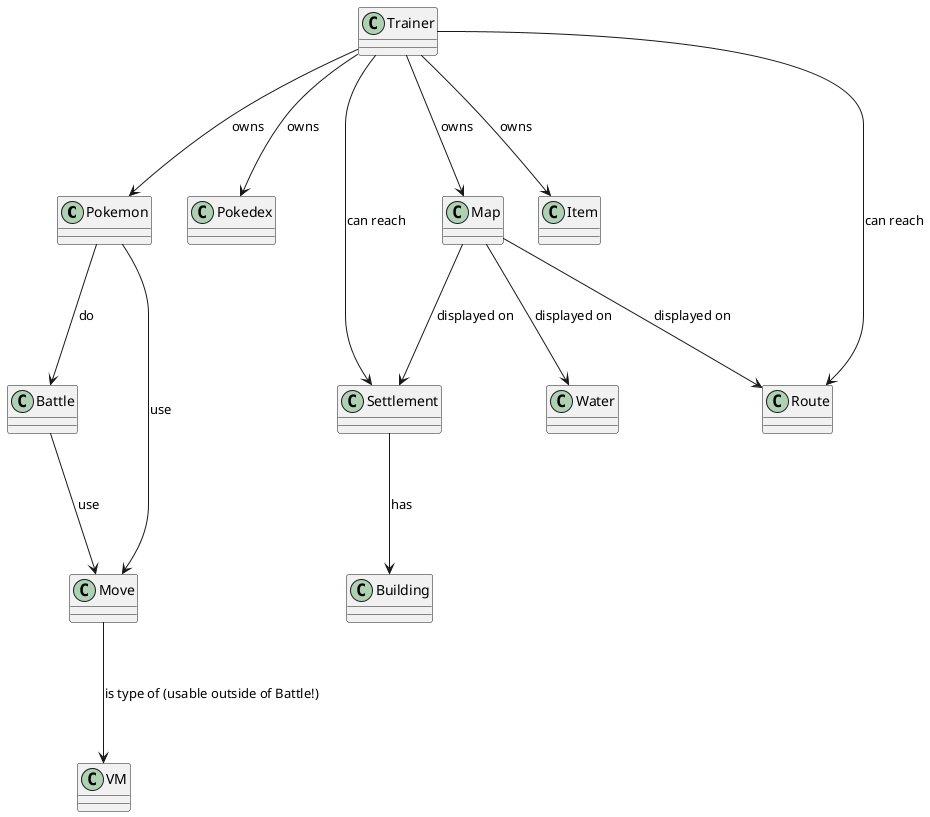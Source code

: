 @startuml

class Pokemon

class Battle

class Move

Class VM

class Pokedex

class Trainer

class Settlement

class Map

class Item

class Building

class Route

class Water


Trainer ---> Pokemon: owns

Trainer ---> Item: owns

Trainer ---> Map: owns

Trainer ---> Pokedex: owns

Trainer ---> Settlement: can reach

Trainer ---> Route: can reach

Map ---> Settlement: displayed on

Map ---> Route: displayed on 

Map ---> Water: displayed on

Settlement ---> Building: has 

Pokemon ---> Battle: do

Pokemon ---> Move: use 

Battle ---> Move: use

Move ---> VM: is type of (usable outside of Battle!)




@enduml
